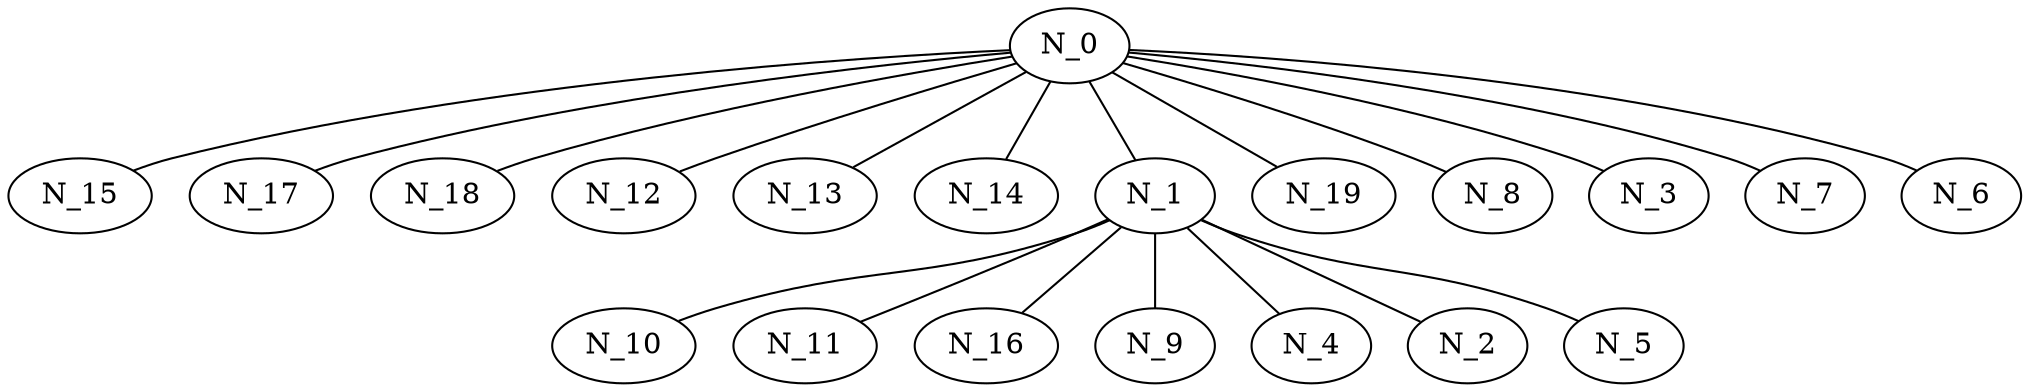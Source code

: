 graph arbolBFS_Geografico {
N_0 -- N_15;
N_0 -- N_17;
N_0 -- N_18;
N_0 -- N_12;
N_0 -- N_13;
N_0 -- N_14;
N_1 -- N_10;
N_1 -- N_11;
N_0 -- N_19;
N_1 -- N_16;
N_0 -- N_8;
N_1 -- N_9;
N_0 -- N_1;
N_1 -- N_4;
N_0 -- N_3;
N_1 -- N_2;
N_0 -- N_7;
N_1 -- N_5;
N_0 -- N_6;
}
